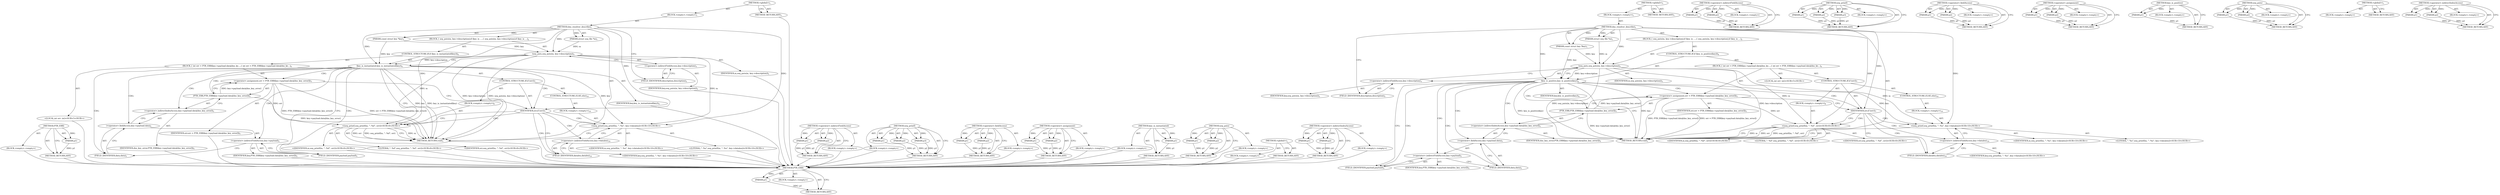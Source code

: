 digraph "&lt;operator&gt;.indirectIndexAccess" {
vulnerable_89 [label=<(METHOD,PTR_ERR)>];
vulnerable_90 [label=<(PARAM,p1)>];
vulnerable_91 [label=<(BLOCK,&lt;empty&gt;,&lt;empty&gt;)>];
vulnerable_92 [label=<(METHOD_RETURN,ANY)>];
vulnerable_6 [label=<(METHOD,&lt;global&gt;)<SUB>1</SUB>>];
vulnerable_7 [label=<(BLOCK,&lt;empty&gt;,&lt;empty&gt;)<SUB>1</SUB>>];
vulnerable_8 [label=<(METHOD,dns_resolver_describe)<SUB>1</SUB>>];
vulnerable_9 [label=<(PARAM,const struct key *key)<SUB>1</SUB>>];
vulnerable_10 [label=<(PARAM,struct seq_file *m)<SUB>1</SUB>>];
vulnerable_11 [label=<(BLOCK,{
 	seq_puts(m, key-&gt;description);
	if (key_is_...,{
 	seq_puts(m, key-&gt;description);
	if (key_is_...)<SUB>2</SUB>>];
vulnerable_12 [label=<(seq_puts,seq_puts(m, key-&gt;description))<SUB>3</SUB>>];
vulnerable_13 [label=<(IDENTIFIER,m,seq_puts(m, key-&gt;description))<SUB>3</SUB>>];
vulnerable_14 [label=<(&lt;operator&gt;.indirectFieldAccess,key-&gt;description)<SUB>3</SUB>>];
vulnerable_15 [label=<(IDENTIFIER,key,seq_puts(m, key-&gt;description))<SUB>3</SUB>>];
vulnerable_16 [label=<(FIELD_IDENTIFIER,description,description)<SUB>3</SUB>>];
vulnerable_17 [label=<(CONTROL_STRUCTURE,IF,if (key_is_instantiated(key)))<SUB>4</SUB>>];
vulnerable_18 [label=<(key_is_instantiated,key_is_instantiated(key))<SUB>4</SUB>>];
vulnerable_19 [label=<(IDENTIFIER,key,key_is_instantiated(key))<SUB>4</SUB>>];
vulnerable_20 [label=<(BLOCK,{
 		int err = PTR_ERR(key-&gt;payload.data[dns_ke...,{
 		int err = PTR_ERR(key-&gt;payload.data[dns_ke...)<SUB>4</SUB>>];
vulnerable_21 [label="<(LOCAL,int err: int)<SUB>5</SUB>>"];
vulnerable_22 [label=<(&lt;operator&gt;.assignment,err = PTR_ERR(key-&gt;payload.data[dns_key_error]))<SUB>5</SUB>>];
vulnerable_23 [label=<(IDENTIFIER,err,err = PTR_ERR(key-&gt;payload.data[dns_key_error]))<SUB>5</SUB>>];
vulnerable_24 [label=<(PTR_ERR,PTR_ERR(key-&gt;payload.data[dns_key_error]))<SUB>5</SUB>>];
vulnerable_25 [label=<(&lt;operator&gt;.indirectIndexAccess,key-&gt;payload.data[dns_key_error])<SUB>5</SUB>>];
vulnerable_26 [label=<(&lt;operator&gt;.fieldAccess,key-&gt;payload.data)<SUB>5</SUB>>];
vulnerable_27 [label=<(&lt;operator&gt;.indirectFieldAccess,key-&gt;payload)<SUB>5</SUB>>];
vulnerable_28 [label=<(IDENTIFIER,key,PTR_ERR(key-&gt;payload.data[dns_key_error]))<SUB>5</SUB>>];
vulnerable_29 [label=<(FIELD_IDENTIFIER,payload,payload)<SUB>5</SUB>>];
vulnerable_30 [label=<(FIELD_IDENTIFIER,data,data)<SUB>5</SUB>>];
vulnerable_31 [label=<(IDENTIFIER,dns_key_error,PTR_ERR(key-&gt;payload.data[dns_key_error]))<SUB>5</SUB>>];
vulnerable_32 [label=<(CONTROL_STRUCTURE,IF,if (err))<SUB>7</SUB>>];
vulnerable_33 [label=<(IDENTIFIER,err,if (err))<SUB>7</SUB>>];
vulnerable_34 [label=<(BLOCK,&lt;empty&gt;,&lt;empty&gt;)<SUB>8</SUB>>];
vulnerable_35 [label="<(seq_printf,seq_printf(m, &quot;: %d&quot;, err))<SUB>8</SUB>>"];
vulnerable_36 [label="<(IDENTIFIER,m,seq_printf(m, &quot;: %d&quot;, err))<SUB>8</SUB>>"];
vulnerable_37 [label="<(LITERAL,&quot;: %d&quot;,seq_printf(m, &quot;: %d&quot;, err))<SUB>8</SUB>>"];
vulnerable_38 [label="<(IDENTIFIER,err,seq_printf(m, &quot;: %d&quot;, err))<SUB>8</SUB>>"];
vulnerable_39 [label=<(CONTROL_STRUCTURE,ELSE,else)<SUB>10</SUB>>];
vulnerable_40 [label=<(BLOCK,&lt;empty&gt;,&lt;empty&gt;)<SUB>10</SUB>>];
vulnerable_41 [label="<(seq_printf,seq_printf(m, &quot;: %u&quot;, key-&gt;datalen))<SUB>10</SUB>>"];
vulnerable_42 [label="<(IDENTIFIER,m,seq_printf(m, &quot;: %u&quot;, key-&gt;datalen))<SUB>10</SUB>>"];
vulnerable_43 [label="<(LITERAL,&quot;: %u&quot;,seq_printf(m, &quot;: %u&quot;, key-&gt;datalen))<SUB>10</SUB>>"];
vulnerable_44 [label=<(&lt;operator&gt;.indirectFieldAccess,key-&gt;datalen)<SUB>10</SUB>>];
vulnerable_45 [label="<(IDENTIFIER,key,seq_printf(m, &quot;: %u&quot;, key-&gt;datalen))<SUB>10</SUB>>"];
vulnerable_46 [label=<(FIELD_IDENTIFIER,datalen,datalen)<SUB>10</SUB>>];
vulnerable_47 [label=<(METHOD_RETURN,void)<SUB>1</SUB>>];
vulnerable_49 [label=<(METHOD_RETURN,ANY)<SUB>1</SUB>>];
vulnerable_75 [label=<(METHOD,&lt;operator&gt;.indirectFieldAccess)>];
vulnerable_76 [label=<(PARAM,p1)>];
vulnerable_77 [label=<(PARAM,p2)>];
vulnerable_78 [label=<(BLOCK,&lt;empty&gt;,&lt;empty&gt;)>];
vulnerable_79 [label=<(METHOD_RETURN,ANY)>];
vulnerable_103 [label=<(METHOD,seq_printf)>];
vulnerable_104 [label=<(PARAM,p1)>];
vulnerable_105 [label=<(PARAM,p2)>];
vulnerable_106 [label=<(PARAM,p3)>];
vulnerable_107 [label=<(BLOCK,&lt;empty&gt;,&lt;empty&gt;)>];
vulnerable_108 [label=<(METHOD_RETURN,ANY)>];
vulnerable_98 [label=<(METHOD,&lt;operator&gt;.fieldAccess)>];
vulnerable_99 [label=<(PARAM,p1)>];
vulnerable_100 [label=<(PARAM,p2)>];
vulnerable_101 [label=<(BLOCK,&lt;empty&gt;,&lt;empty&gt;)>];
vulnerable_102 [label=<(METHOD_RETURN,ANY)>];
vulnerable_84 [label=<(METHOD,&lt;operator&gt;.assignment)>];
vulnerable_85 [label=<(PARAM,p1)>];
vulnerable_86 [label=<(PARAM,p2)>];
vulnerable_87 [label=<(BLOCK,&lt;empty&gt;,&lt;empty&gt;)>];
vulnerable_88 [label=<(METHOD_RETURN,ANY)>];
vulnerable_80 [label=<(METHOD,key_is_instantiated)>];
vulnerable_81 [label=<(PARAM,p1)>];
vulnerable_82 [label=<(BLOCK,&lt;empty&gt;,&lt;empty&gt;)>];
vulnerable_83 [label=<(METHOD_RETURN,ANY)>];
vulnerable_70 [label=<(METHOD,seq_puts)>];
vulnerable_71 [label=<(PARAM,p1)>];
vulnerable_72 [label=<(PARAM,p2)>];
vulnerable_73 [label=<(BLOCK,&lt;empty&gt;,&lt;empty&gt;)>];
vulnerable_74 [label=<(METHOD_RETURN,ANY)>];
vulnerable_64 [label=<(METHOD,&lt;global&gt;)<SUB>1</SUB>>];
vulnerable_65 [label=<(BLOCK,&lt;empty&gt;,&lt;empty&gt;)>];
vulnerable_66 [label=<(METHOD_RETURN,ANY)>];
vulnerable_93 [label=<(METHOD,&lt;operator&gt;.indirectIndexAccess)>];
vulnerable_94 [label=<(PARAM,p1)>];
vulnerable_95 [label=<(PARAM,p2)>];
vulnerable_96 [label=<(BLOCK,&lt;empty&gt;,&lt;empty&gt;)>];
vulnerable_97 [label=<(METHOD_RETURN,ANY)>];
fixed_89 [label=<(METHOD,PTR_ERR)>];
fixed_90 [label=<(PARAM,p1)>];
fixed_91 [label=<(BLOCK,&lt;empty&gt;,&lt;empty&gt;)>];
fixed_92 [label=<(METHOD_RETURN,ANY)>];
fixed_6 [label=<(METHOD,&lt;global&gt;)<SUB>1</SUB>>];
fixed_7 [label=<(BLOCK,&lt;empty&gt;,&lt;empty&gt;)<SUB>1</SUB>>];
fixed_8 [label=<(METHOD,dns_resolver_describe)<SUB>1</SUB>>];
fixed_9 [label=<(PARAM,const struct key *key)<SUB>1</SUB>>];
fixed_10 [label=<(PARAM,struct seq_file *m)<SUB>1</SUB>>];
fixed_11 [label=<(BLOCK,{
 	seq_puts(m, key-&gt;description);
	if (key_is_...,{
 	seq_puts(m, key-&gt;description);
	if (key_is_...)<SUB>2</SUB>>];
fixed_12 [label=<(seq_puts,seq_puts(m, key-&gt;description))<SUB>3</SUB>>];
fixed_13 [label=<(IDENTIFIER,m,seq_puts(m, key-&gt;description))<SUB>3</SUB>>];
fixed_14 [label=<(&lt;operator&gt;.indirectFieldAccess,key-&gt;description)<SUB>3</SUB>>];
fixed_15 [label=<(IDENTIFIER,key,seq_puts(m, key-&gt;description))<SUB>3</SUB>>];
fixed_16 [label=<(FIELD_IDENTIFIER,description,description)<SUB>3</SUB>>];
fixed_17 [label=<(CONTROL_STRUCTURE,IF,if (key_is_positive(key)))<SUB>4</SUB>>];
fixed_18 [label=<(key_is_positive,key_is_positive(key))<SUB>4</SUB>>];
fixed_19 [label=<(IDENTIFIER,key,key_is_positive(key))<SUB>4</SUB>>];
fixed_20 [label=<(BLOCK,{
 		int err = PTR_ERR(key-&gt;payload.data[dns_ke...,{
 		int err = PTR_ERR(key-&gt;payload.data[dns_ke...)<SUB>4</SUB>>];
fixed_21 [label="<(LOCAL,int err: int)<SUB>5</SUB>>"];
fixed_22 [label=<(&lt;operator&gt;.assignment,err = PTR_ERR(key-&gt;payload.data[dns_key_error]))<SUB>5</SUB>>];
fixed_23 [label=<(IDENTIFIER,err,err = PTR_ERR(key-&gt;payload.data[dns_key_error]))<SUB>5</SUB>>];
fixed_24 [label=<(PTR_ERR,PTR_ERR(key-&gt;payload.data[dns_key_error]))<SUB>5</SUB>>];
fixed_25 [label=<(&lt;operator&gt;.indirectIndexAccess,key-&gt;payload.data[dns_key_error])<SUB>5</SUB>>];
fixed_26 [label=<(&lt;operator&gt;.fieldAccess,key-&gt;payload.data)<SUB>5</SUB>>];
fixed_27 [label=<(&lt;operator&gt;.indirectFieldAccess,key-&gt;payload)<SUB>5</SUB>>];
fixed_28 [label=<(IDENTIFIER,key,PTR_ERR(key-&gt;payload.data[dns_key_error]))<SUB>5</SUB>>];
fixed_29 [label=<(FIELD_IDENTIFIER,payload,payload)<SUB>5</SUB>>];
fixed_30 [label=<(FIELD_IDENTIFIER,data,data)<SUB>5</SUB>>];
fixed_31 [label=<(IDENTIFIER,dns_key_error,PTR_ERR(key-&gt;payload.data[dns_key_error]))<SUB>5</SUB>>];
fixed_32 [label=<(CONTROL_STRUCTURE,IF,if (err))<SUB>7</SUB>>];
fixed_33 [label=<(IDENTIFIER,err,if (err))<SUB>7</SUB>>];
fixed_34 [label=<(BLOCK,&lt;empty&gt;,&lt;empty&gt;)<SUB>8</SUB>>];
fixed_35 [label="<(seq_printf,seq_printf(m, &quot;: %d&quot;, err))<SUB>8</SUB>>"];
fixed_36 [label="<(IDENTIFIER,m,seq_printf(m, &quot;: %d&quot;, err))<SUB>8</SUB>>"];
fixed_37 [label="<(LITERAL,&quot;: %d&quot;,seq_printf(m, &quot;: %d&quot;, err))<SUB>8</SUB>>"];
fixed_38 [label="<(IDENTIFIER,err,seq_printf(m, &quot;: %d&quot;, err))<SUB>8</SUB>>"];
fixed_39 [label=<(CONTROL_STRUCTURE,ELSE,else)<SUB>10</SUB>>];
fixed_40 [label=<(BLOCK,&lt;empty&gt;,&lt;empty&gt;)<SUB>10</SUB>>];
fixed_41 [label="<(seq_printf,seq_printf(m, &quot;: %u&quot;, key-&gt;datalen))<SUB>10</SUB>>"];
fixed_42 [label="<(IDENTIFIER,m,seq_printf(m, &quot;: %u&quot;, key-&gt;datalen))<SUB>10</SUB>>"];
fixed_43 [label="<(LITERAL,&quot;: %u&quot;,seq_printf(m, &quot;: %u&quot;, key-&gt;datalen))<SUB>10</SUB>>"];
fixed_44 [label=<(&lt;operator&gt;.indirectFieldAccess,key-&gt;datalen)<SUB>10</SUB>>];
fixed_45 [label="<(IDENTIFIER,key,seq_printf(m, &quot;: %u&quot;, key-&gt;datalen))<SUB>10</SUB>>"];
fixed_46 [label=<(FIELD_IDENTIFIER,datalen,datalen)<SUB>10</SUB>>];
fixed_47 [label=<(METHOD_RETURN,void)<SUB>1</SUB>>];
fixed_49 [label=<(METHOD_RETURN,ANY)<SUB>1</SUB>>];
fixed_75 [label=<(METHOD,&lt;operator&gt;.indirectFieldAccess)>];
fixed_76 [label=<(PARAM,p1)>];
fixed_77 [label=<(PARAM,p2)>];
fixed_78 [label=<(BLOCK,&lt;empty&gt;,&lt;empty&gt;)>];
fixed_79 [label=<(METHOD_RETURN,ANY)>];
fixed_103 [label=<(METHOD,seq_printf)>];
fixed_104 [label=<(PARAM,p1)>];
fixed_105 [label=<(PARAM,p2)>];
fixed_106 [label=<(PARAM,p3)>];
fixed_107 [label=<(BLOCK,&lt;empty&gt;,&lt;empty&gt;)>];
fixed_108 [label=<(METHOD_RETURN,ANY)>];
fixed_98 [label=<(METHOD,&lt;operator&gt;.fieldAccess)>];
fixed_99 [label=<(PARAM,p1)>];
fixed_100 [label=<(PARAM,p2)>];
fixed_101 [label=<(BLOCK,&lt;empty&gt;,&lt;empty&gt;)>];
fixed_102 [label=<(METHOD_RETURN,ANY)>];
fixed_84 [label=<(METHOD,&lt;operator&gt;.assignment)>];
fixed_85 [label=<(PARAM,p1)>];
fixed_86 [label=<(PARAM,p2)>];
fixed_87 [label=<(BLOCK,&lt;empty&gt;,&lt;empty&gt;)>];
fixed_88 [label=<(METHOD_RETURN,ANY)>];
fixed_80 [label=<(METHOD,key_is_positive)>];
fixed_81 [label=<(PARAM,p1)>];
fixed_82 [label=<(BLOCK,&lt;empty&gt;,&lt;empty&gt;)>];
fixed_83 [label=<(METHOD_RETURN,ANY)>];
fixed_70 [label=<(METHOD,seq_puts)>];
fixed_71 [label=<(PARAM,p1)>];
fixed_72 [label=<(PARAM,p2)>];
fixed_73 [label=<(BLOCK,&lt;empty&gt;,&lt;empty&gt;)>];
fixed_74 [label=<(METHOD_RETURN,ANY)>];
fixed_64 [label=<(METHOD,&lt;global&gt;)<SUB>1</SUB>>];
fixed_65 [label=<(BLOCK,&lt;empty&gt;,&lt;empty&gt;)>];
fixed_66 [label=<(METHOD_RETURN,ANY)>];
fixed_93 [label=<(METHOD,&lt;operator&gt;.indirectIndexAccess)>];
fixed_94 [label=<(PARAM,p1)>];
fixed_95 [label=<(PARAM,p2)>];
fixed_96 [label=<(BLOCK,&lt;empty&gt;,&lt;empty&gt;)>];
fixed_97 [label=<(METHOD_RETURN,ANY)>];
vulnerable_89 -> vulnerable_90  [key=0, label="AST: "];
vulnerable_89 -> vulnerable_90  [key=1, label="DDG: "];
vulnerable_89 -> vulnerable_91  [key=0, label="AST: "];
vulnerable_89 -> vulnerable_92  [key=0, label="AST: "];
vulnerable_89 -> vulnerable_92  [key=1, label="CFG: "];
vulnerable_90 -> vulnerable_92  [key=0, label="DDG: p1"];
vulnerable_91 -> fixed_89  [key=0];
vulnerable_92 -> fixed_89  [key=0];
vulnerable_6 -> vulnerable_7  [key=0, label="AST: "];
vulnerable_6 -> vulnerable_49  [key=0, label="AST: "];
vulnerable_6 -> vulnerable_49  [key=1, label="CFG: "];
vulnerable_7 -> vulnerable_8  [key=0, label="AST: "];
vulnerable_8 -> vulnerable_9  [key=0, label="AST: "];
vulnerable_8 -> vulnerable_9  [key=1, label="DDG: "];
vulnerable_8 -> vulnerable_10  [key=0, label="AST: "];
vulnerable_8 -> vulnerable_10  [key=1, label="DDG: "];
vulnerable_8 -> vulnerable_11  [key=0, label="AST: "];
vulnerable_8 -> vulnerable_47  [key=0, label="AST: "];
vulnerable_8 -> vulnerable_16  [key=0, label="CFG: "];
vulnerable_8 -> vulnerable_12  [key=0, label="DDG: "];
vulnerable_8 -> vulnerable_18  [key=0, label="DDG: "];
vulnerable_8 -> vulnerable_33  [key=0, label="DDG: "];
vulnerable_8 -> vulnerable_35  [key=0, label="DDG: "];
vulnerable_8 -> vulnerable_41  [key=0, label="DDG: "];
vulnerable_9 -> vulnerable_12  [key=0, label="DDG: key"];
vulnerable_9 -> vulnerable_18  [key=0, label="DDG: key"];
vulnerable_10 -> vulnerable_12  [key=0, label="DDG: m"];
vulnerable_11 -> vulnerable_12  [key=0, label="AST: "];
vulnerable_11 -> vulnerable_17  [key=0, label="AST: "];
vulnerable_12 -> vulnerable_13  [key=0, label="AST: "];
vulnerable_12 -> vulnerable_14  [key=0, label="AST: "];
vulnerable_12 -> vulnerable_18  [key=0, label="CFG: "];
vulnerable_12 -> vulnerable_18  [key=1, label="DDG: key-&gt;description"];
vulnerable_12 -> vulnerable_47  [key=0, label="DDG: key-&gt;description"];
vulnerable_12 -> vulnerable_47  [key=1, label="DDG: seq_puts(m, key-&gt;description)"];
vulnerable_12 -> vulnerable_35  [key=0, label="DDG: m"];
vulnerable_12 -> vulnerable_41  [key=0, label="DDG: m"];
vulnerable_13 -> fixed_89  [key=0];
vulnerable_14 -> vulnerable_15  [key=0, label="AST: "];
vulnerable_14 -> vulnerable_16  [key=0, label="AST: "];
vulnerable_14 -> vulnerable_12  [key=0, label="CFG: "];
vulnerable_15 -> fixed_89  [key=0];
vulnerable_16 -> vulnerable_14  [key=0, label="CFG: "];
vulnerable_17 -> vulnerable_18  [key=0, label="AST: "];
vulnerable_17 -> vulnerable_20  [key=0, label="AST: "];
vulnerable_18 -> vulnerable_19  [key=0, label="AST: "];
vulnerable_18 -> vulnerable_47  [key=0, label="CFG: "];
vulnerable_18 -> vulnerable_47  [key=1, label="DDG: key"];
vulnerable_18 -> vulnerable_47  [key=2, label="DDG: key_is_instantiated(key)"];
vulnerable_18 -> vulnerable_29  [key=0, label="CFG: "];
vulnerable_18 -> vulnerable_29  [key=1, label="CDG: "];
vulnerable_18 -> vulnerable_41  [key=0, label="DDG: key"];
vulnerable_18 -> vulnerable_24  [key=0, label="CDG: "];
vulnerable_18 -> vulnerable_30  [key=0, label="CDG: "];
vulnerable_18 -> vulnerable_33  [key=0, label="CDG: "];
vulnerable_18 -> vulnerable_26  [key=0, label="CDG: "];
vulnerable_18 -> vulnerable_25  [key=0, label="CDG: "];
vulnerable_18 -> vulnerable_22  [key=0, label="CDG: "];
vulnerable_18 -> vulnerable_27  [key=0, label="CDG: "];
vulnerable_19 -> fixed_89  [key=0];
vulnerable_20 -> vulnerable_21  [key=0, label="AST: "];
vulnerable_20 -> vulnerable_22  [key=0, label="AST: "];
vulnerable_20 -> vulnerable_32  [key=0, label="AST: "];
vulnerable_21 -> fixed_89  [key=0];
vulnerable_22 -> vulnerable_23  [key=0, label="AST: "];
vulnerable_22 -> vulnerable_24  [key=0, label="AST: "];
vulnerable_22 -> vulnerable_33  [key=0, label="CFG: "];
vulnerable_22 -> vulnerable_47  [key=0, label="DDG: PTR_ERR(key-&gt;payload.data[dns_key_error])"];
vulnerable_22 -> vulnerable_47  [key=1, label="DDG: err = PTR_ERR(key-&gt;payload.data[dns_key_error])"];
vulnerable_22 -> vulnerable_35  [key=0, label="DDG: err"];
vulnerable_23 -> fixed_89  [key=0];
vulnerable_24 -> vulnerable_25  [key=0, label="AST: "];
vulnerable_24 -> vulnerable_22  [key=0, label="CFG: "];
vulnerable_24 -> vulnerable_22  [key=1, label="DDG: key-&gt;payload.data[dns_key_error]"];
vulnerable_24 -> vulnerable_47  [key=0, label="DDG: key-&gt;payload.data[dns_key_error]"];
vulnerable_25 -> vulnerable_26  [key=0, label="AST: "];
vulnerable_25 -> vulnerable_31  [key=0, label="AST: "];
vulnerable_25 -> vulnerable_24  [key=0, label="CFG: "];
vulnerable_26 -> vulnerable_27  [key=0, label="AST: "];
vulnerable_26 -> vulnerable_30  [key=0, label="AST: "];
vulnerable_26 -> vulnerable_25  [key=0, label="CFG: "];
vulnerable_27 -> vulnerable_28  [key=0, label="AST: "];
vulnerable_27 -> vulnerable_29  [key=0, label="AST: "];
vulnerable_27 -> vulnerable_30  [key=0, label="CFG: "];
vulnerable_28 -> fixed_89  [key=0];
vulnerable_29 -> vulnerable_27  [key=0, label="CFG: "];
vulnerable_30 -> vulnerable_26  [key=0, label="CFG: "];
vulnerable_31 -> fixed_89  [key=0];
vulnerable_32 -> vulnerable_33  [key=0, label="AST: "];
vulnerable_32 -> vulnerable_34  [key=0, label="AST: "];
vulnerable_32 -> vulnerable_39  [key=0, label="AST: "];
vulnerable_33 -> vulnerable_35  [key=0, label="CFG: "];
vulnerable_33 -> vulnerable_35  [key=1, label="CDG: "];
vulnerable_33 -> vulnerable_46  [key=0, label="CFG: "];
vulnerable_33 -> vulnerable_46  [key=1, label="CDG: "];
vulnerable_33 -> vulnerable_44  [key=0, label="CDG: "];
vulnerable_33 -> vulnerable_41  [key=0, label="CDG: "];
vulnerable_34 -> vulnerable_35  [key=0, label="AST: "];
vulnerable_35 -> vulnerable_36  [key=0, label="AST: "];
vulnerable_35 -> vulnerable_37  [key=0, label="AST: "];
vulnerable_35 -> vulnerable_38  [key=0, label="AST: "];
vulnerable_35 -> vulnerable_47  [key=0, label="CFG: "];
vulnerable_35 -> vulnerable_47  [key=1, label="DDG: m"];
vulnerable_35 -> vulnerable_47  [key=2, label="DDG: err"];
vulnerable_35 -> vulnerable_47  [key=3, label="DDG: seq_printf(m, &quot;: %d&quot;, err)"];
vulnerable_36 -> fixed_89  [key=0];
vulnerable_37 -> fixed_89  [key=0];
vulnerable_38 -> fixed_89  [key=0];
vulnerable_39 -> vulnerable_40  [key=0, label="AST: "];
vulnerable_40 -> vulnerable_41  [key=0, label="AST: "];
vulnerable_41 -> vulnerable_42  [key=0, label="AST: "];
vulnerable_41 -> vulnerable_43  [key=0, label="AST: "];
vulnerable_41 -> vulnerable_44  [key=0, label="AST: "];
vulnerable_41 -> vulnerable_47  [key=0, label="CFG: "];
vulnerable_42 -> fixed_89  [key=0];
vulnerable_43 -> fixed_89  [key=0];
vulnerable_44 -> vulnerable_45  [key=0, label="AST: "];
vulnerable_44 -> vulnerable_46  [key=0, label="AST: "];
vulnerable_44 -> vulnerable_41  [key=0, label="CFG: "];
vulnerable_45 -> fixed_89  [key=0];
vulnerable_46 -> vulnerable_44  [key=0, label="CFG: "];
vulnerable_47 -> fixed_89  [key=0];
vulnerable_49 -> fixed_89  [key=0];
vulnerable_75 -> vulnerable_76  [key=0, label="AST: "];
vulnerable_75 -> vulnerable_76  [key=1, label="DDG: "];
vulnerable_75 -> vulnerable_78  [key=0, label="AST: "];
vulnerable_75 -> vulnerable_77  [key=0, label="AST: "];
vulnerable_75 -> vulnerable_77  [key=1, label="DDG: "];
vulnerable_75 -> vulnerable_79  [key=0, label="AST: "];
vulnerable_75 -> vulnerable_79  [key=1, label="CFG: "];
vulnerable_76 -> vulnerable_79  [key=0, label="DDG: p1"];
vulnerable_77 -> vulnerable_79  [key=0, label="DDG: p2"];
vulnerable_78 -> fixed_89  [key=0];
vulnerable_79 -> fixed_89  [key=0];
vulnerable_103 -> vulnerable_104  [key=0, label="AST: "];
vulnerable_103 -> vulnerable_104  [key=1, label="DDG: "];
vulnerable_103 -> vulnerable_107  [key=0, label="AST: "];
vulnerable_103 -> vulnerable_105  [key=0, label="AST: "];
vulnerable_103 -> vulnerable_105  [key=1, label="DDG: "];
vulnerable_103 -> vulnerable_108  [key=0, label="AST: "];
vulnerable_103 -> vulnerable_108  [key=1, label="CFG: "];
vulnerable_103 -> vulnerable_106  [key=0, label="AST: "];
vulnerable_103 -> vulnerable_106  [key=1, label="DDG: "];
vulnerable_104 -> vulnerable_108  [key=0, label="DDG: p1"];
vulnerable_105 -> vulnerable_108  [key=0, label="DDG: p2"];
vulnerable_106 -> vulnerable_108  [key=0, label="DDG: p3"];
vulnerable_107 -> fixed_89  [key=0];
vulnerable_108 -> fixed_89  [key=0];
vulnerable_98 -> vulnerable_99  [key=0, label="AST: "];
vulnerable_98 -> vulnerable_99  [key=1, label="DDG: "];
vulnerable_98 -> vulnerable_101  [key=0, label="AST: "];
vulnerable_98 -> vulnerable_100  [key=0, label="AST: "];
vulnerable_98 -> vulnerable_100  [key=1, label="DDG: "];
vulnerable_98 -> vulnerable_102  [key=0, label="AST: "];
vulnerable_98 -> vulnerable_102  [key=1, label="CFG: "];
vulnerable_99 -> vulnerable_102  [key=0, label="DDG: p1"];
vulnerable_100 -> vulnerable_102  [key=0, label="DDG: p2"];
vulnerable_101 -> fixed_89  [key=0];
vulnerable_102 -> fixed_89  [key=0];
vulnerable_84 -> vulnerable_85  [key=0, label="AST: "];
vulnerable_84 -> vulnerable_85  [key=1, label="DDG: "];
vulnerable_84 -> vulnerable_87  [key=0, label="AST: "];
vulnerable_84 -> vulnerable_86  [key=0, label="AST: "];
vulnerable_84 -> vulnerable_86  [key=1, label="DDG: "];
vulnerable_84 -> vulnerable_88  [key=0, label="AST: "];
vulnerable_84 -> vulnerable_88  [key=1, label="CFG: "];
vulnerable_85 -> vulnerable_88  [key=0, label="DDG: p1"];
vulnerable_86 -> vulnerable_88  [key=0, label="DDG: p2"];
vulnerable_87 -> fixed_89  [key=0];
vulnerable_88 -> fixed_89  [key=0];
vulnerable_80 -> vulnerable_81  [key=0, label="AST: "];
vulnerable_80 -> vulnerable_81  [key=1, label="DDG: "];
vulnerable_80 -> vulnerable_82  [key=0, label="AST: "];
vulnerable_80 -> vulnerable_83  [key=0, label="AST: "];
vulnerable_80 -> vulnerable_83  [key=1, label="CFG: "];
vulnerable_81 -> vulnerable_83  [key=0, label="DDG: p1"];
vulnerable_82 -> fixed_89  [key=0];
vulnerable_83 -> fixed_89  [key=0];
vulnerable_70 -> vulnerable_71  [key=0, label="AST: "];
vulnerable_70 -> vulnerable_71  [key=1, label="DDG: "];
vulnerable_70 -> vulnerable_73  [key=0, label="AST: "];
vulnerable_70 -> vulnerable_72  [key=0, label="AST: "];
vulnerable_70 -> vulnerable_72  [key=1, label="DDG: "];
vulnerable_70 -> vulnerable_74  [key=0, label="AST: "];
vulnerable_70 -> vulnerable_74  [key=1, label="CFG: "];
vulnerable_71 -> vulnerable_74  [key=0, label="DDG: p1"];
vulnerable_72 -> vulnerable_74  [key=0, label="DDG: p2"];
vulnerable_73 -> fixed_89  [key=0];
vulnerable_74 -> fixed_89  [key=0];
vulnerable_64 -> vulnerable_65  [key=0, label="AST: "];
vulnerable_64 -> vulnerable_66  [key=0, label="AST: "];
vulnerable_64 -> vulnerable_66  [key=1, label="CFG: "];
vulnerable_65 -> fixed_89  [key=0];
vulnerable_66 -> fixed_89  [key=0];
vulnerable_93 -> vulnerable_94  [key=0, label="AST: "];
vulnerable_93 -> vulnerable_94  [key=1, label="DDG: "];
vulnerable_93 -> vulnerable_96  [key=0, label="AST: "];
vulnerable_93 -> vulnerable_95  [key=0, label="AST: "];
vulnerable_93 -> vulnerable_95  [key=1, label="DDG: "];
vulnerable_93 -> vulnerable_97  [key=0, label="AST: "];
vulnerable_93 -> vulnerable_97  [key=1, label="CFG: "];
vulnerable_94 -> vulnerable_97  [key=0, label="DDG: p1"];
vulnerable_95 -> vulnerable_97  [key=0, label="DDG: p2"];
vulnerable_96 -> fixed_89  [key=0];
vulnerable_97 -> fixed_89  [key=0];
fixed_89 -> fixed_90  [key=0, label="AST: "];
fixed_89 -> fixed_90  [key=1, label="DDG: "];
fixed_89 -> fixed_91  [key=0, label="AST: "];
fixed_89 -> fixed_92  [key=0, label="AST: "];
fixed_89 -> fixed_92  [key=1, label="CFG: "];
fixed_90 -> fixed_92  [key=0, label="DDG: p1"];
fixed_6 -> fixed_7  [key=0, label="AST: "];
fixed_6 -> fixed_49  [key=0, label="AST: "];
fixed_6 -> fixed_49  [key=1, label="CFG: "];
fixed_7 -> fixed_8  [key=0, label="AST: "];
fixed_8 -> fixed_9  [key=0, label="AST: "];
fixed_8 -> fixed_9  [key=1, label="DDG: "];
fixed_8 -> fixed_10  [key=0, label="AST: "];
fixed_8 -> fixed_10  [key=1, label="DDG: "];
fixed_8 -> fixed_11  [key=0, label="AST: "];
fixed_8 -> fixed_47  [key=0, label="AST: "];
fixed_8 -> fixed_16  [key=0, label="CFG: "];
fixed_8 -> fixed_12  [key=0, label="DDG: "];
fixed_8 -> fixed_18  [key=0, label="DDG: "];
fixed_8 -> fixed_33  [key=0, label="DDG: "];
fixed_8 -> fixed_35  [key=0, label="DDG: "];
fixed_8 -> fixed_41  [key=0, label="DDG: "];
fixed_9 -> fixed_12  [key=0, label="DDG: key"];
fixed_9 -> fixed_18  [key=0, label="DDG: key"];
fixed_10 -> fixed_12  [key=0, label="DDG: m"];
fixed_11 -> fixed_12  [key=0, label="AST: "];
fixed_11 -> fixed_17  [key=0, label="AST: "];
fixed_12 -> fixed_13  [key=0, label="AST: "];
fixed_12 -> fixed_14  [key=0, label="AST: "];
fixed_12 -> fixed_18  [key=0, label="CFG: "];
fixed_12 -> fixed_18  [key=1, label="DDG: key-&gt;description"];
fixed_12 -> fixed_47  [key=0, label="DDG: key-&gt;description"];
fixed_12 -> fixed_47  [key=1, label="DDG: seq_puts(m, key-&gt;description)"];
fixed_12 -> fixed_35  [key=0, label="DDG: m"];
fixed_12 -> fixed_41  [key=0, label="DDG: m"];
fixed_14 -> fixed_15  [key=0, label="AST: "];
fixed_14 -> fixed_16  [key=0, label="AST: "];
fixed_14 -> fixed_12  [key=0, label="CFG: "];
fixed_16 -> fixed_14  [key=0, label="CFG: "];
fixed_17 -> fixed_18  [key=0, label="AST: "];
fixed_17 -> fixed_20  [key=0, label="AST: "];
fixed_18 -> fixed_19  [key=0, label="AST: "];
fixed_18 -> fixed_47  [key=0, label="CFG: "];
fixed_18 -> fixed_47  [key=1, label="DDG: key"];
fixed_18 -> fixed_47  [key=2, label="DDG: key_is_positive(key)"];
fixed_18 -> fixed_29  [key=0, label="CFG: "];
fixed_18 -> fixed_29  [key=1, label="CDG: "];
fixed_18 -> fixed_41  [key=0, label="DDG: key"];
fixed_18 -> fixed_24  [key=0, label="CDG: "];
fixed_18 -> fixed_30  [key=0, label="CDG: "];
fixed_18 -> fixed_33  [key=0, label="CDG: "];
fixed_18 -> fixed_26  [key=0, label="CDG: "];
fixed_18 -> fixed_25  [key=0, label="CDG: "];
fixed_18 -> fixed_22  [key=0, label="CDG: "];
fixed_18 -> fixed_27  [key=0, label="CDG: "];
fixed_20 -> fixed_21  [key=0, label="AST: "];
fixed_20 -> fixed_22  [key=0, label="AST: "];
fixed_20 -> fixed_32  [key=0, label="AST: "];
fixed_22 -> fixed_23  [key=0, label="AST: "];
fixed_22 -> fixed_24  [key=0, label="AST: "];
fixed_22 -> fixed_33  [key=0, label="CFG: "];
fixed_22 -> fixed_47  [key=0, label="DDG: PTR_ERR(key-&gt;payload.data[dns_key_error])"];
fixed_22 -> fixed_47  [key=1, label="DDG: err = PTR_ERR(key-&gt;payload.data[dns_key_error])"];
fixed_22 -> fixed_35  [key=0, label="DDG: err"];
fixed_24 -> fixed_25  [key=0, label="AST: "];
fixed_24 -> fixed_22  [key=0, label="CFG: "];
fixed_24 -> fixed_22  [key=1, label="DDG: key-&gt;payload.data[dns_key_error]"];
fixed_24 -> fixed_47  [key=0, label="DDG: key-&gt;payload.data[dns_key_error]"];
fixed_25 -> fixed_26  [key=0, label="AST: "];
fixed_25 -> fixed_31  [key=0, label="AST: "];
fixed_25 -> fixed_24  [key=0, label="CFG: "];
fixed_26 -> fixed_27  [key=0, label="AST: "];
fixed_26 -> fixed_30  [key=0, label="AST: "];
fixed_26 -> fixed_25  [key=0, label="CFG: "];
fixed_27 -> fixed_28  [key=0, label="AST: "];
fixed_27 -> fixed_29  [key=0, label="AST: "];
fixed_27 -> fixed_30  [key=0, label="CFG: "];
fixed_29 -> fixed_27  [key=0, label="CFG: "];
fixed_30 -> fixed_26  [key=0, label="CFG: "];
fixed_32 -> fixed_33  [key=0, label="AST: "];
fixed_32 -> fixed_34  [key=0, label="AST: "];
fixed_32 -> fixed_39  [key=0, label="AST: "];
fixed_33 -> fixed_35  [key=0, label="CFG: "];
fixed_33 -> fixed_35  [key=1, label="CDG: "];
fixed_33 -> fixed_46  [key=0, label="CFG: "];
fixed_33 -> fixed_46  [key=1, label="CDG: "];
fixed_33 -> fixed_44  [key=0, label="CDG: "];
fixed_33 -> fixed_41  [key=0, label="CDG: "];
fixed_34 -> fixed_35  [key=0, label="AST: "];
fixed_35 -> fixed_36  [key=0, label="AST: "];
fixed_35 -> fixed_37  [key=0, label="AST: "];
fixed_35 -> fixed_38  [key=0, label="AST: "];
fixed_35 -> fixed_47  [key=0, label="CFG: "];
fixed_35 -> fixed_47  [key=1, label="DDG: m"];
fixed_35 -> fixed_47  [key=2, label="DDG: err"];
fixed_35 -> fixed_47  [key=3, label="DDG: seq_printf(m, &quot;: %d&quot;, err)"];
fixed_39 -> fixed_40  [key=0, label="AST: "];
fixed_40 -> fixed_41  [key=0, label="AST: "];
fixed_41 -> fixed_42  [key=0, label="AST: "];
fixed_41 -> fixed_43  [key=0, label="AST: "];
fixed_41 -> fixed_44  [key=0, label="AST: "];
fixed_41 -> fixed_47  [key=0, label="CFG: "];
fixed_44 -> fixed_45  [key=0, label="AST: "];
fixed_44 -> fixed_46  [key=0, label="AST: "];
fixed_44 -> fixed_41  [key=0, label="CFG: "];
fixed_46 -> fixed_44  [key=0, label="CFG: "];
fixed_75 -> fixed_76  [key=0, label="AST: "];
fixed_75 -> fixed_76  [key=1, label="DDG: "];
fixed_75 -> fixed_78  [key=0, label="AST: "];
fixed_75 -> fixed_77  [key=0, label="AST: "];
fixed_75 -> fixed_77  [key=1, label="DDG: "];
fixed_75 -> fixed_79  [key=0, label="AST: "];
fixed_75 -> fixed_79  [key=1, label="CFG: "];
fixed_76 -> fixed_79  [key=0, label="DDG: p1"];
fixed_77 -> fixed_79  [key=0, label="DDG: p2"];
fixed_103 -> fixed_104  [key=0, label="AST: "];
fixed_103 -> fixed_104  [key=1, label="DDG: "];
fixed_103 -> fixed_107  [key=0, label="AST: "];
fixed_103 -> fixed_105  [key=0, label="AST: "];
fixed_103 -> fixed_105  [key=1, label="DDG: "];
fixed_103 -> fixed_108  [key=0, label="AST: "];
fixed_103 -> fixed_108  [key=1, label="CFG: "];
fixed_103 -> fixed_106  [key=0, label="AST: "];
fixed_103 -> fixed_106  [key=1, label="DDG: "];
fixed_104 -> fixed_108  [key=0, label="DDG: p1"];
fixed_105 -> fixed_108  [key=0, label="DDG: p2"];
fixed_106 -> fixed_108  [key=0, label="DDG: p3"];
fixed_98 -> fixed_99  [key=0, label="AST: "];
fixed_98 -> fixed_99  [key=1, label="DDG: "];
fixed_98 -> fixed_101  [key=0, label="AST: "];
fixed_98 -> fixed_100  [key=0, label="AST: "];
fixed_98 -> fixed_100  [key=1, label="DDG: "];
fixed_98 -> fixed_102  [key=0, label="AST: "];
fixed_98 -> fixed_102  [key=1, label="CFG: "];
fixed_99 -> fixed_102  [key=0, label="DDG: p1"];
fixed_100 -> fixed_102  [key=0, label="DDG: p2"];
fixed_84 -> fixed_85  [key=0, label="AST: "];
fixed_84 -> fixed_85  [key=1, label="DDG: "];
fixed_84 -> fixed_87  [key=0, label="AST: "];
fixed_84 -> fixed_86  [key=0, label="AST: "];
fixed_84 -> fixed_86  [key=1, label="DDG: "];
fixed_84 -> fixed_88  [key=0, label="AST: "];
fixed_84 -> fixed_88  [key=1, label="CFG: "];
fixed_85 -> fixed_88  [key=0, label="DDG: p1"];
fixed_86 -> fixed_88  [key=0, label="DDG: p2"];
fixed_80 -> fixed_81  [key=0, label="AST: "];
fixed_80 -> fixed_81  [key=1, label="DDG: "];
fixed_80 -> fixed_82  [key=0, label="AST: "];
fixed_80 -> fixed_83  [key=0, label="AST: "];
fixed_80 -> fixed_83  [key=1, label="CFG: "];
fixed_81 -> fixed_83  [key=0, label="DDG: p1"];
fixed_70 -> fixed_71  [key=0, label="AST: "];
fixed_70 -> fixed_71  [key=1, label="DDG: "];
fixed_70 -> fixed_73  [key=0, label="AST: "];
fixed_70 -> fixed_72  [key=0, label="AST: "];
fixed_70 -> fixed_72  [key=1, label="DDG: "];
fixed_70 -> fixed_74  [key=0, label="AST: "];
fixed_70 -> fixed_74  [key=1, label="CFG: "];
fixed_71 -> fixed_74  [key=0, label="DDG: p1"];
fixed_72 -> fixed_74  [key=0, label="DDG: p2"];
fixed_64 -> fixed_65  [key=0, label="AST: "];
fixed_64 -> fixed_66  [key=0, label="AST: "];
fixed_64 -> fixed_66  [key=1, label="CFG: "];
fixed_93 -> fixed_94  [key=0, label="AST: "];
fixed_93 -> fixed_94  [key=1, label="DDG: "];
fixed_93 -> fixed_96  [key=0, label="AST: "];
fixed_93 -> fixed_95  [key=0, label="AST: "];
fixed_93 -> fixed_95  [key=1, label="DDG: "];
fixed_93 -> fixed_97  [key=0, label="AST: "];
fixed_93 -> fixed_97  [key=1, label="CFG: "];
fixed_94 -> fixed_97  [key=0, label="DDG: p1"];
fixed_95 -> fixed_97  [key=0, label="DDG: p2"];
}
